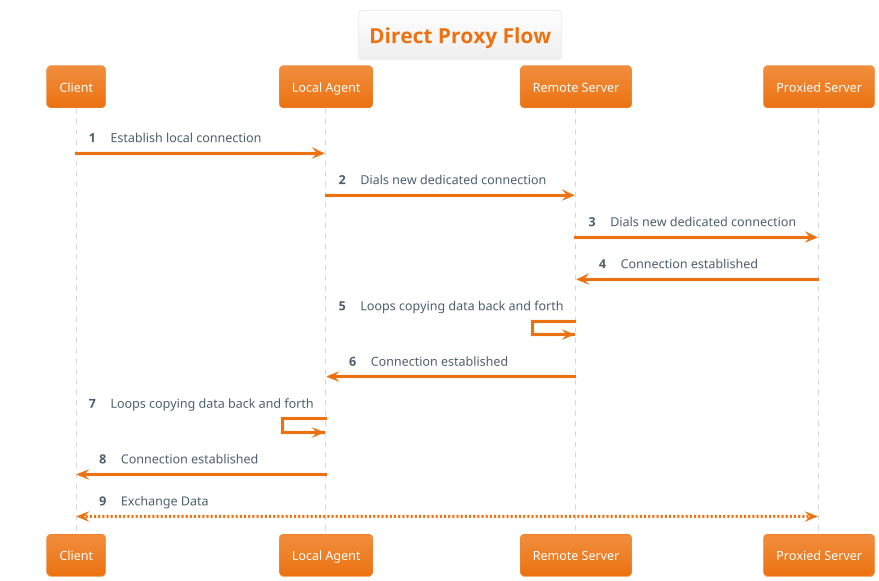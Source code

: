 @startuml
!theme aws-orange
autonumber

title Direct Proxy Flow

participant client        as "Client"
participant localAgent    as "Local Agent"
participant remoteServer  as "Remote Server"
participant proxiedServer as "Proxied Server"

client -> localAgent: Establish local connection
localAgent -> remoteServer: Dials new dedicated connection
remoteServer -> proxiedServer: Dials new dedicated connection
remoteServer <- proxiedServer: Connection established
remoteServer <- remoteServer: Loops copying data back and forth
localAgent <- remoteServer: Connection established
localAgent <- localAgent: Loops copying data back and forth
client <- localAgent: Connection established
client <--> proxiedServer: Exchange Data

@enduml